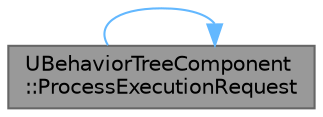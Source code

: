 digraph "UBehaviorTreeComponent::ProcessExecutionRequest"
{
 // INTERACTIVE_SVG=YES
 // LATEX_PDF_SIZE
  bgcolor="transparent";
  edge [fontname=Helvetica,fontsize=10,labelfontname=Helvetica,labelfontsize=10];
  node [fontname=Helvetica,fontsize=10,shape=box,height=0.2,width=0.4];
  rankdir="LR";
  Node1 [id="Node000001",label="UBehaviorTreeComponent\l::ProcessExecutionRequest",height=0.2,width=0.4,color="gray40", fillcolor="grey60", style="filled", fontcolor="black",tooltip="process execution flow"];
  Node1 -> Node1 [id="edge1_Node000001_Node000001",color="steelblue1",style="solid",tooltip=" "];
}
